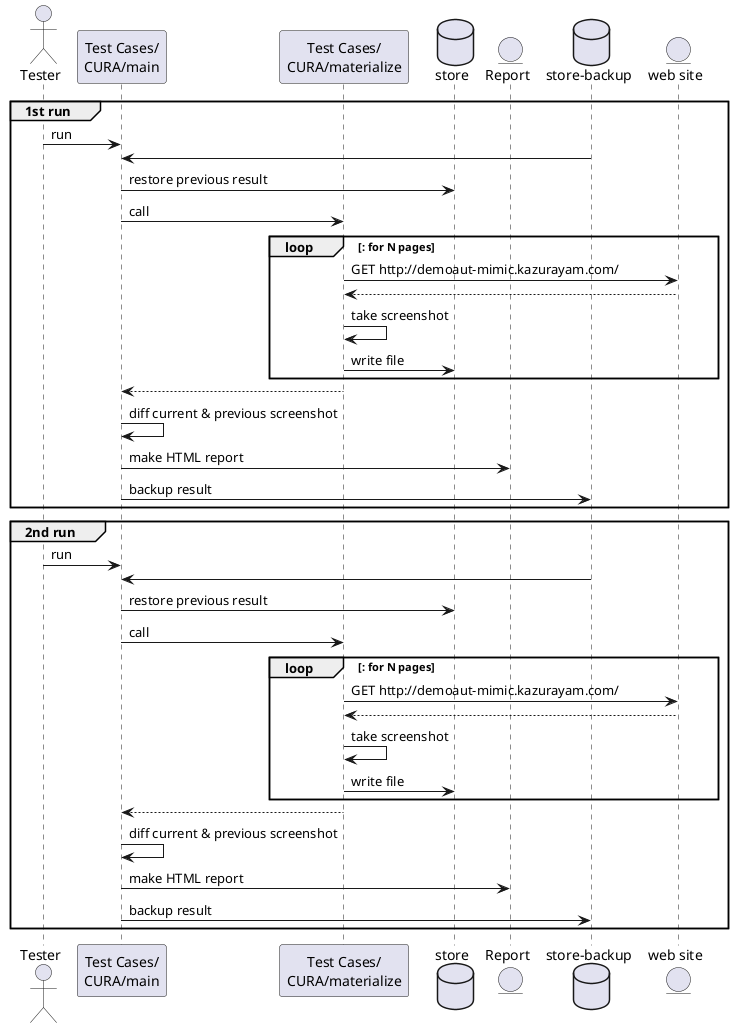 @startuml chronos-diff
actor Tester as tester
participant "Test Cases/\nCURA/main" as main
participant "Test Cases/\nCURA/materialize" as materialize
database store
entity Report as report
database "store-backup" as storebk
entity "web site" as site

group 1st run
tester -> main : run
storebk -> main
main -> store : restore previous result
main -> materialize : call
loop : for N pages
materialize -> site : GET http://demoaut-mimic.kazurayam.com/
materialize <-- site
materialize -> materialize : take screenshot
materialize -> store : write file
end
main <-- materialize
main -> main : diff current & previous screenshot
main -> report : make HTML report
main -> storebk : backup result
end

group 2nd run
tester -> main : run
storebk -> main
main -> store : restore previous result
main -> materialize : call
loop : for N pages
materialize -> site : GET http://demoaut-mimic.kazurayam.com/
materialize <-- site
materialize -> materialize : take screenshot
materialize -> store : write file
end
main <-- materialize
main -> main : diff current & previous screenshot
main -> report : make HTML report
main -> storebk : backup result
end
@enduml
